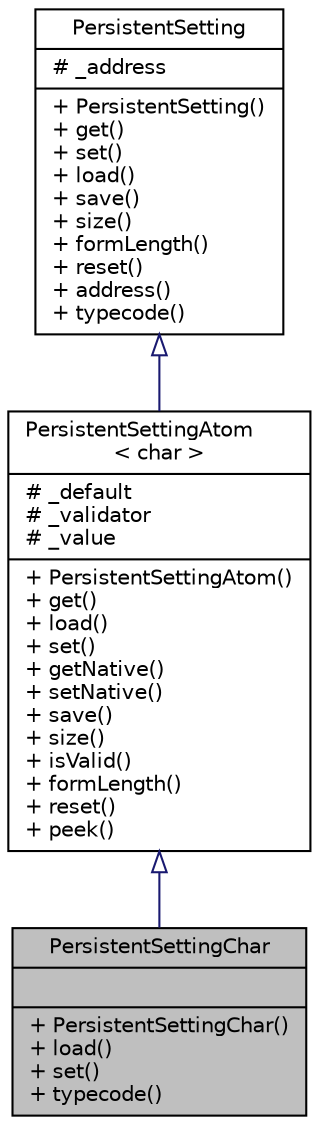 digraph "PersistentSettingChar"
{
  edge [fontname="Helvetica",fontsize="10",labelfontname="Helvetica",labelfontsize="10"];
  node [fontname="Helvetica",fontsize="10",shape=record];
  Node0 [label="{PersistentSettingChar\n||+ PersistentSettingChar()\l+ load()\l+ set()\l+ typecode()\l}",height=0.2,width=0.4,color="black", fillcolor="grey75", style="filled", fontcolor="black"];
  Node1 -> Node0 [dir="back",color="midnightblue",fontsize="10",style="solid",arrowtail="onormal",fontname="Helvetica"];
  Node1 [label="{PersistentSettingAtom\l\< char \>\n|# _default\l# _validator\l# _value\l|+ PersistentSettingAtom()\l+ get()\l+ load()\l+ set()\l+ getNative()\l+ setNative()\l+ save()\l+ size()\l+ isValid()\l+ formLength()\l+ reset()\l+ peek()\l}",height=0.2,width=0.4,color="black", fillcolor="white", style="filled",URL="$classPersistentSettingAtom.html"];
  Node2 -> Node1 [dir="back",color="midnightblue",fontsize="10",style="solid",arrowtail="onormal",fontname="Helvetica"];
  Node2 [label="{PersistentSetting\n|# _address\l|+ PersistentSetting()\l+ get()\l+ set()\l+ load()\l+ save()\l+ size()\l+ formLength()\l+ reset()\l+ address()\l+ typecode()\l}",height=0.2,width=0.4,color="black", fillcolor="white", style="filled",URL="$classPersistentSetting.html",tooltip="Abstract base class for PersistentSetting* classes of various types. "];
}
